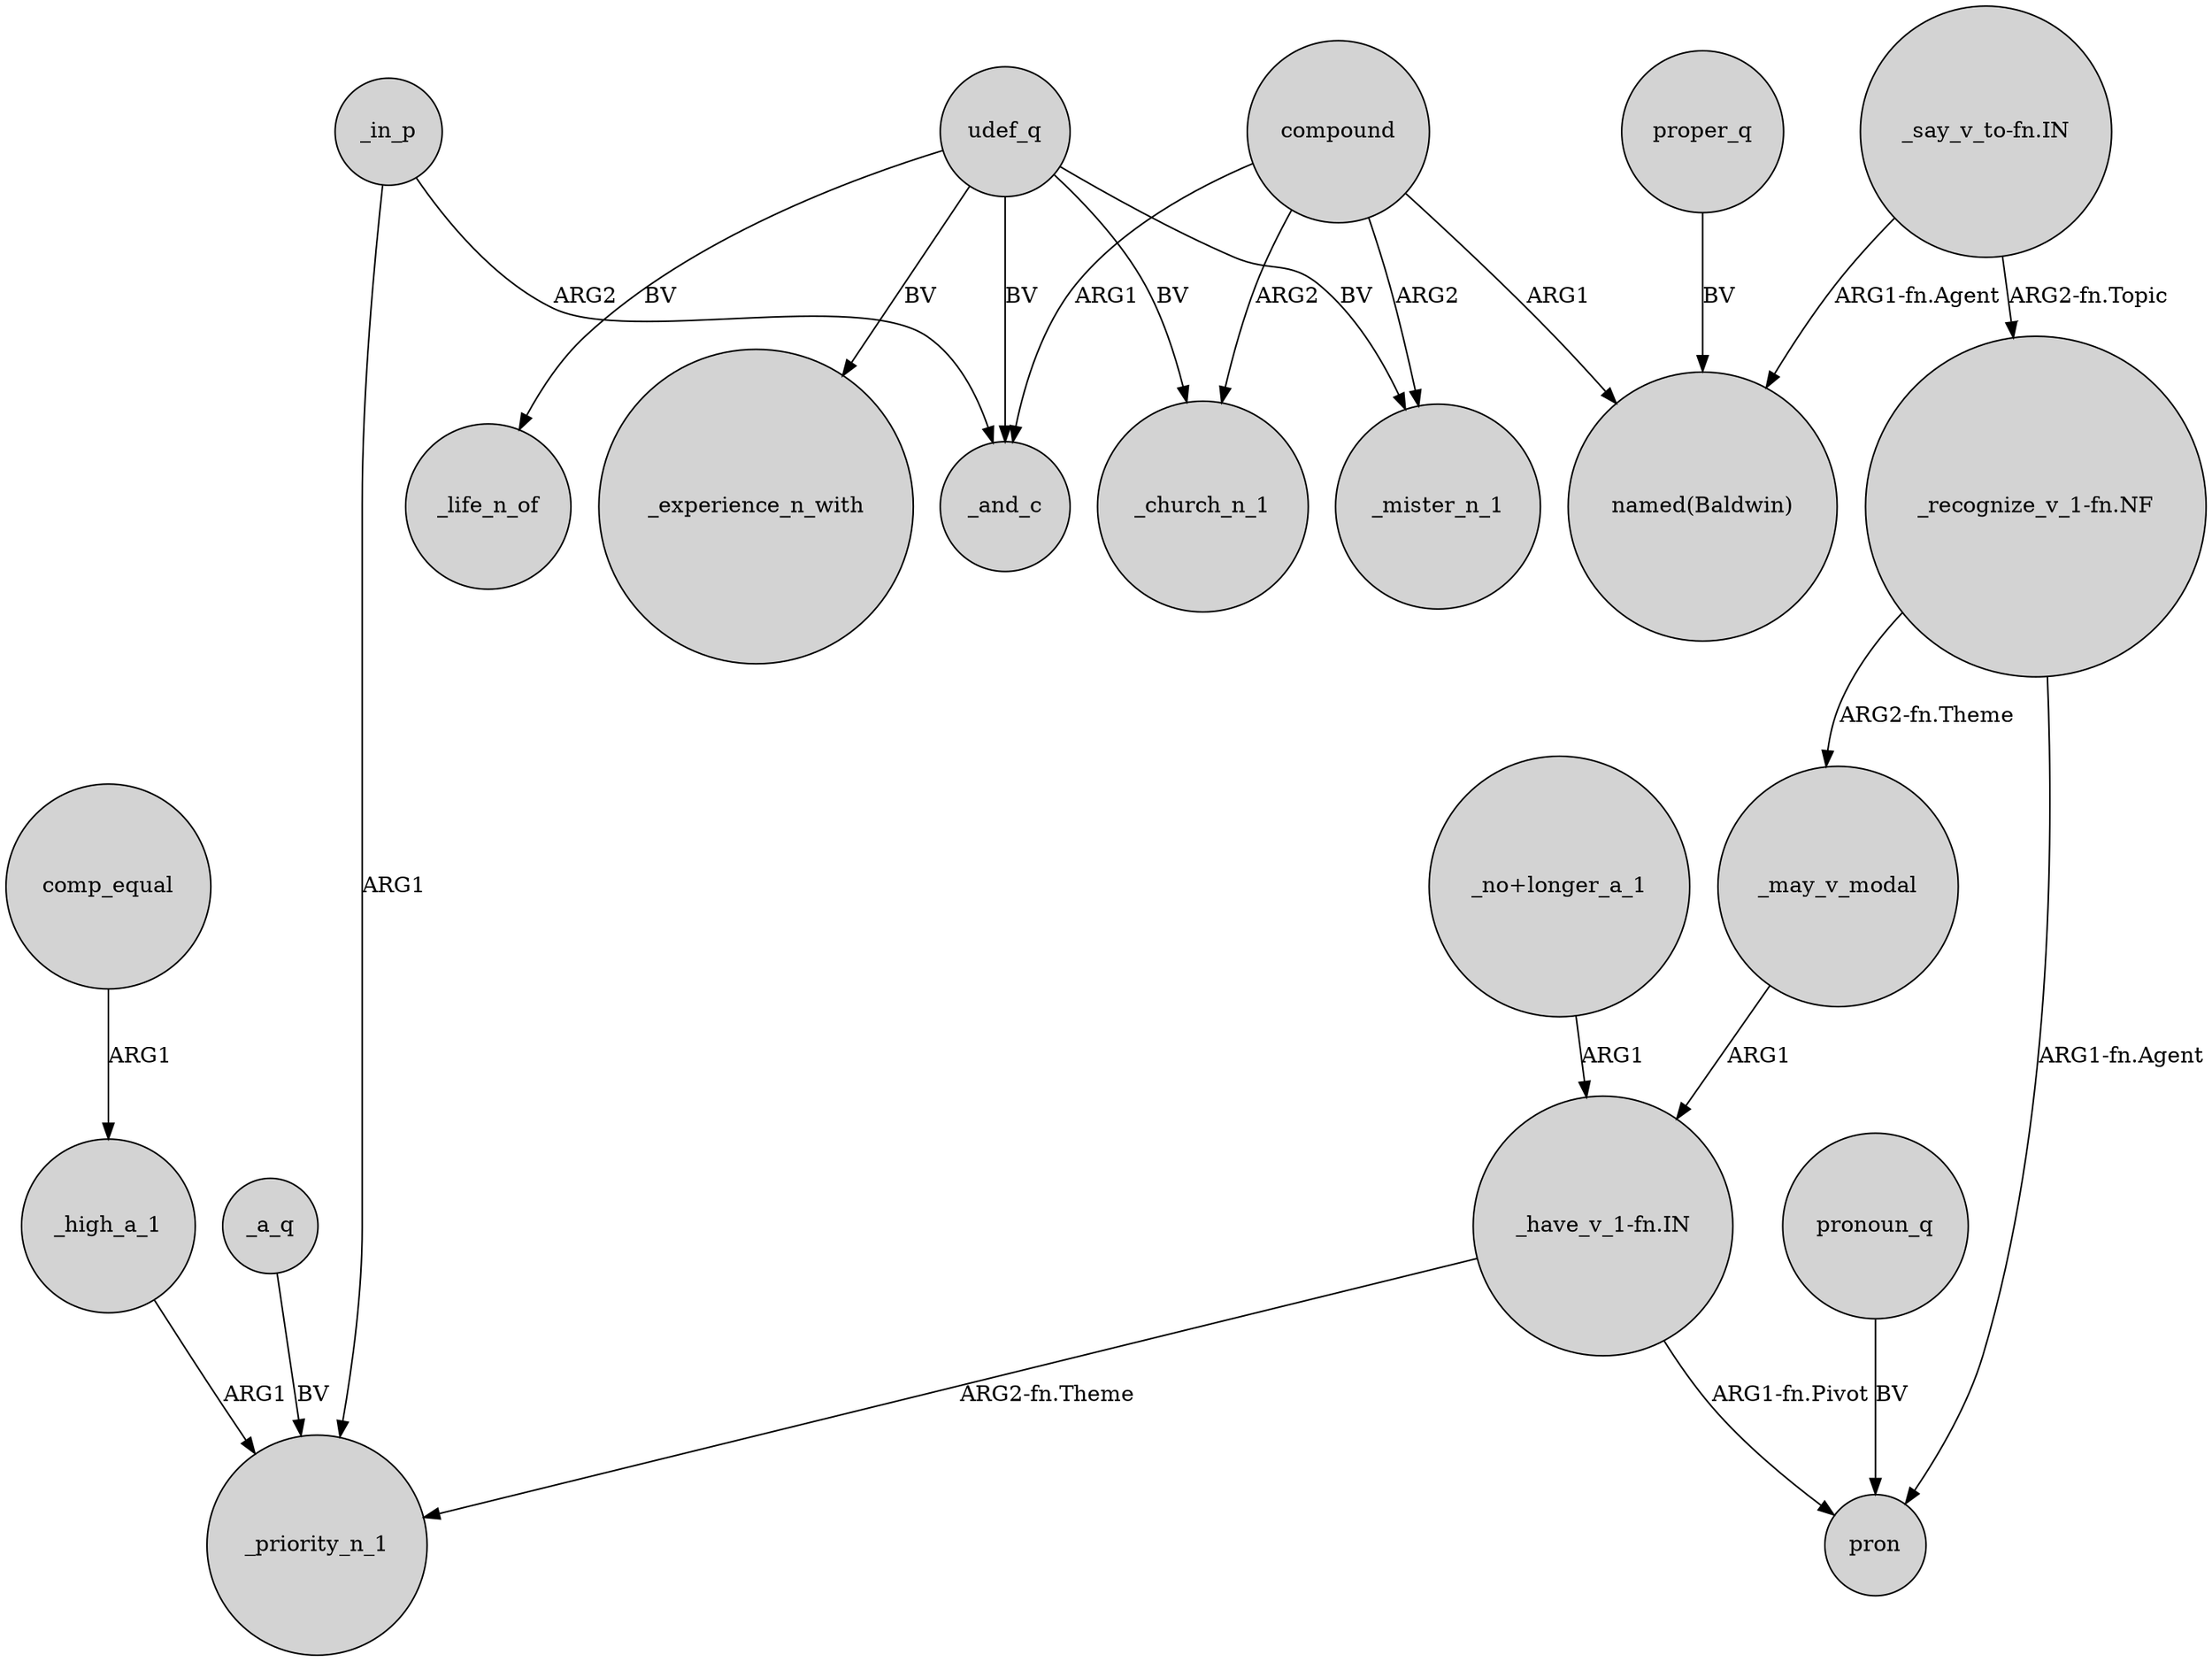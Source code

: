 digraph {
	node [shape=circle style=filled]
	"_recognize_v_1-fn.NF" -> _may_v_modal [label="ARG2-fn.Theme"]
	compound -> _church_n_1 [label=ARG2]
	udef_q -> _experience_n_with [label=BV]
	udef_q -> _life_n_of [label=BV]
	"_have_v_1-fn.IN" -> _priority_n_1 [label="ARG2-fn.Theme"]
	compound -> _mister_n_1 [label=ARG2]
	"_say_v_to-fn.IN" -> "_recognize_v_1-fn.NF" [label="ARG2-fn.Topic"]
	udef_q -> _mister_n_1 [label=BV]
	_may_v_modal -> "_have_v_1-fn.IN" [label=ARG1]
	compound -> "named(Baldwin)" [label=ARG1]
	comp_equal -> _high_a_1 [label=ARG1]
	"_have_v_1-fn.IN" -> pron [label="ARG1-fn.Pivot"]
	proper_q -> "named(Baldwin)" [label=BV]
	pronoun_q -> pron [label=BV]
	"_no+longer_a_1" -> "_have_v_1-fn.IN" [label=ARG1]
	compound -> _and_c [label=ARG1]
	"_say_v_to-fn.IN" -> "named(Baldwin)" [label="ARG1-fn.Agent"]
	"_recognize_v_1-fn.NF" -> pron [label="ARG1-fn.Agent"]
	_a_q -> _priority_n_1 [label=BV]
	udef_q -> _church_n_1 [label=BV]
	udef_q -> _and_c [label=BV]
	_in_p -> _and_c [label=ARG2]
	_in_p -> _priority_n_1 [label=ARG1]
	_high_a_1 -> _priority_n_1 [label=ARG1]
}
